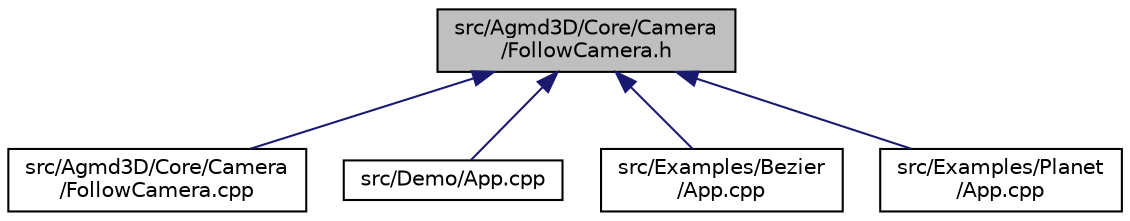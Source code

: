 digraph "src/Agmd3D/Core/Camera/FollowCamera.h"
{
  edge [fontname="Helvetica",fontsize="10",labelfontname="Helvetica",labelfontsize="10"];
  node [fontname="Helvetica",fontsize="10",shape=record];
  Node1 [label="src/Agmd3D/Core/Camera\l/FollowCamera.h",height=0.2,width=0.4,color="black", fillcolor="grey75", style="filled" fontcolor="black"];
  Node1 -> Node2 [dir="back",color="midnightblue",fontsize="10",style="solid"];
  Node2 [label="src/Agmd3D/Core/Camera\l/FollowCamera.cpp",height=0.2,width=0.4,color="black", fillcolor="white", style="filled",URL="$_follow_camera_8cpp.html"];
  Node1 -> Node3 [dir="back",color="midnightblue",fontsize="10",style="solid"];
  Node3 [label="src/Demo/App.cpp",height=0.2,width=0.4,color="black", fillcolor="white", style="filled",URL="$_demo_2_app_8cpp.html"];
  Node1 -> Node4 [dir="back",color="midnightblue",fontsize="10",style="solid"];
  Node4 [label="src/Examples/Bezier\l/App.cpp",height=0.2,width=0.4,color="black", fillcolor="white", style="filled",URL="$_examples_2_bezier_2_app_8cpp.html"];
  Node1 -> Node5 [dir="back",color="midnightblue",fontsize="10",style="solid"];
  Node5 [label="src/Examples/Planet\l/App.cpp",height=0.2,width=0.4,color="black", fillcolor="white", style="filled",URL="$_examples_2_planet_2_app_8cpp.html"];
}
